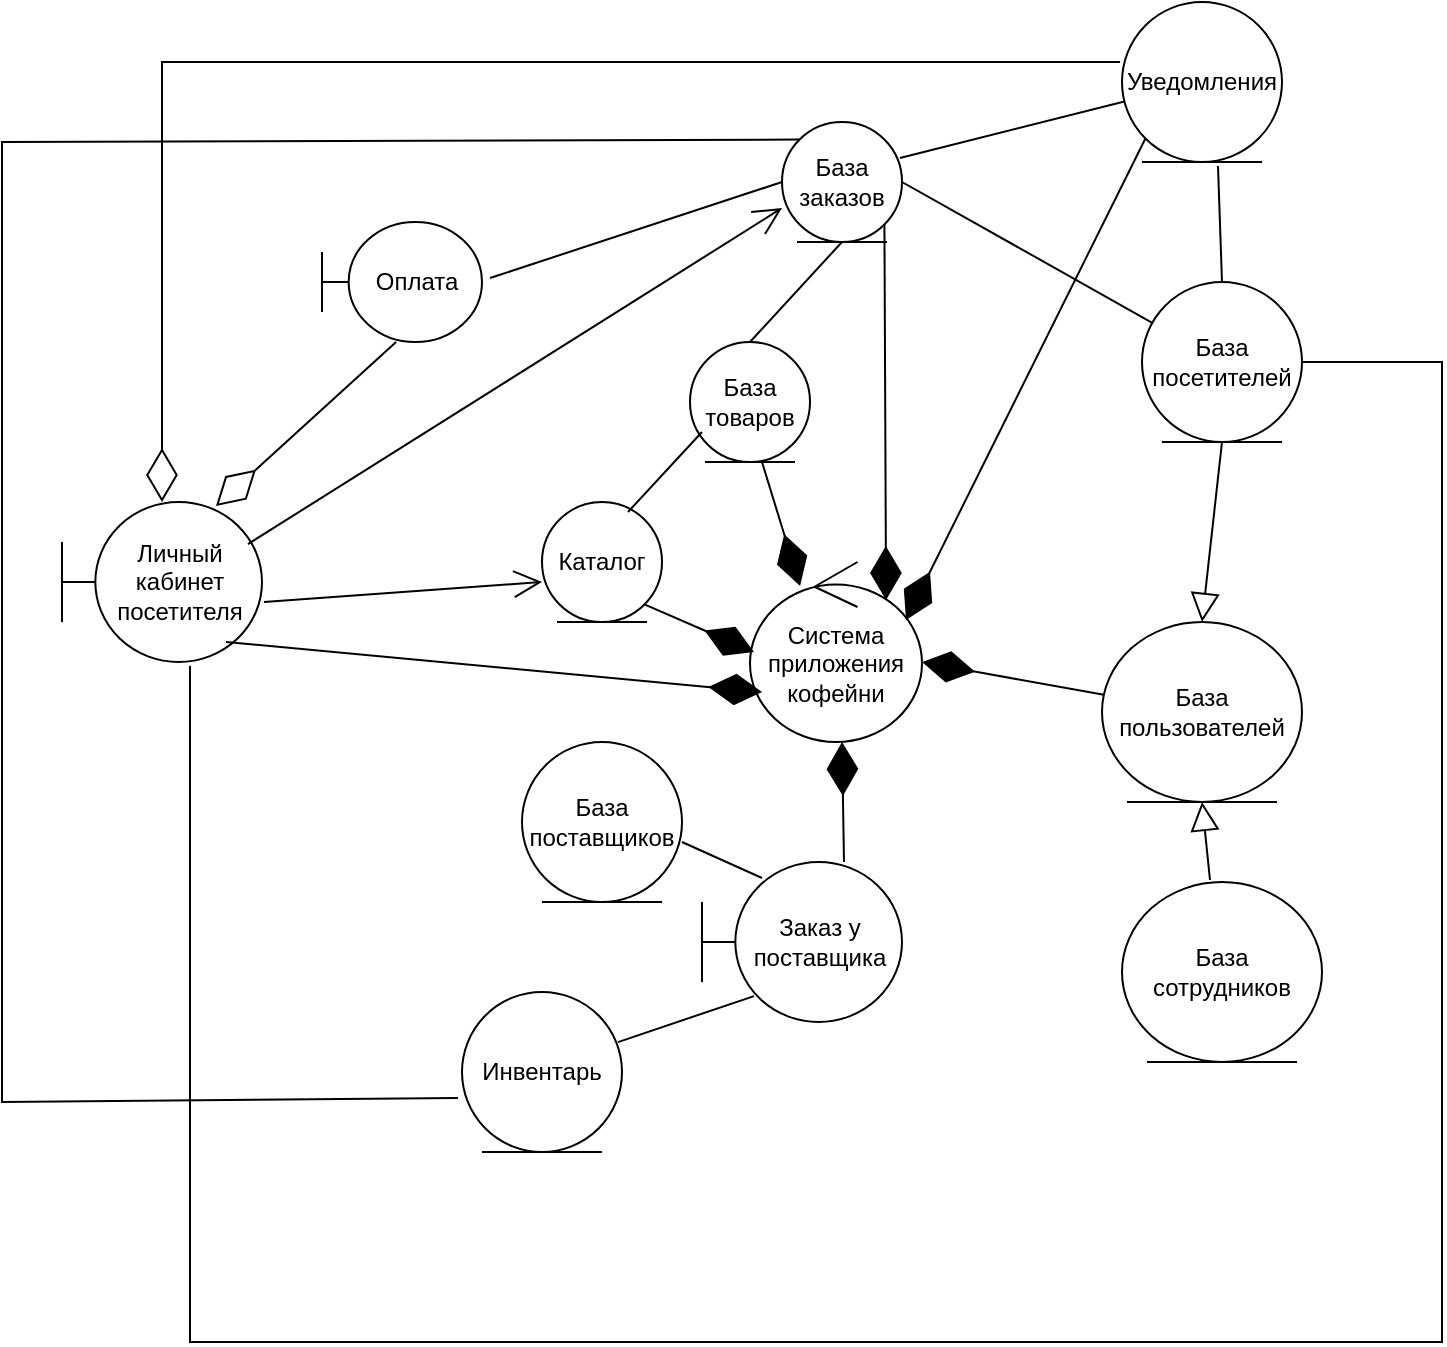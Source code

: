 <mxfile version="26.1.3">
  <diagram name="Страница — 1" id="Ll5KTZJikFJAcp68etaR">
    <mxGraphModel dx="712" dy="771" grid="1" gridSize="10" guides="1" tooltips="1" connect="1" arrows="1" fold="1" page="1" pageScale="1" pageWidth="827" pageHeight="1169" math="0" shadow="0">
      <root>
        <mxCell id="0" />
        <mxCell id="1" parent="0" />
        <mxCell id="-zhPnNDlGn2-ttYfR2xw-1" value="Оплата" style="shape=umlBoundary;whiteSpace=wrap;html=1;" vertex="1" parent="1">
          <mxGeometry x="200" y="200" width="80" height="60" as="geometry" />
        </mxCell>
        <mxCell id="-zhPnNDlGn2-ttYfR2xw-2" value="Личный кабинет посетителя" style="shape=umlBoundary;whiteSpace=wrap;html=1;" vertex="1" parent="1">
          <mxGeometry x="70" y="340" width="100" height="80" as="geometry" />
        </mxCell>
        <mxCell id="-zhPnNDlGn2-ttYfR2xw-3" value="Каталог" style="ellipse;shape=umlEntity;whiteSpace=wrap;html=1;" vertex="1" parent="1">
          <mxGeometry x="310" y="340" width="60" height="60" as="geometry" />
        </mxCell>
        <mxCell id="-zhPnNDlGn2-ttYfR2xw-4" value="База товаров" style="ellipse;shape=umlEntity;whiteSpace=wrap;html=1;" vertex="1" parent="1">
          <mxGeometry x="384" y="260" width="60" height="60" as="geometry" />
        </mxCell>
        <mxCell id="-zhPnNDlGn2-ttYfR2xw-5" value="База заказов" style="ellipse;shape=umlEntity;whiteSpace=wrap;html=1;" vertex="1" parent="1">
          <mxGeometry x="430" y="150" width="60" height="60" as="geometry" />
        </mxCell>
        <mxCell id="-zhPnNDlGn2-ttYfR2xw-6" value="База посетителей" style="ellipse;shape=umlEntity;whiteSpace=wrap;html=1;" vertex="1" parent="1">
          <mxGeometry x="610" y="230" width="80" height="80" as="geometry" />
        </mxCell>
        <mxCell id="-zhPnNDlGn2-ttYfR2xw-7" value="База пользователей" style="ellipse;shape=umlEntity;whiteSpace=wrap;html=1;" vertex="1" parent="1">
          <mxGeometry x="590" y="400" width="100" height="90" as="geometry" />
        </mxCell>
        <mxCell id="-zhPnNDlGn2-ttYfR2xw-8" value="База сотрудников" style="ellipse;shape=umlEntity;whiteSpace=wrap;html=1;" vertex="1" parent="1">
          <mxGeometry x="600" y="530" width="100" height="90" as="geometry" />
        </mxCell>
        <mxCell id="-zhPnNDlGn2-ttYfR2xw-9" value="Система приложения кофейни" style="ellipse;shape=umlControl;whiteSpace=wrap;html=1;" vertex="1" parent="1">
          <mxGeometry x="414" y="370" width="86" height="90" as="geometry" />
        </mxCell>
        <mxCell id="-zhPnNDlGn2-ttYfR2xw-11" value="" style="endArrow=diamondThin;endFill=0;endSize=24;html=1;rounded=0;exitX=0.463;exitY=1;exitDx=0;exitDy=0;exitPerimeter=0;entryX=0.77;entryY=0.025;entryDx=0;entryDy=0;entryPerimeter=0;" edge="1" parent="1" source="-zhPnNDlGn2-ttYfR2xw-1" target="-zhPnNDlGn2-ttYfR2xw-2">
          <mxGeometry width="160" relative="1" as="geometry">
            <mxPoint x="330" y="400" as="sourcePoint" />
            <mxPoint x="490" y="400" as="targetPoint" />
          </mxGeometry>
        </mxCell>
        <mxCell id="-zhPnNDlGn2-ttYfR2xw-13" value="" style="endArrow=none;html=1;rounded=0;exitX=1.05;exitY=0.467;exitDx=0;exitDy=0;exitPerimeter=0;entryX=0;entryY=0.5;entryDx=0;entryDy=0;" edge="1" parent="1" source="-zhPnNDlGn2-ttYfR2xw-1" target="-zhPnNDlGn2-ttYfR2xw-5">
          <mxGeometry width="50" height="50" relative="1" as="geometry">
            <mxPoint x="390" y="420" as="sourcePoint" />
            <mxPoint x="440" y="370" as="targetPoint" />
          </mxGeometry>
        </mxCell>
        <mxCell id="-zhPnNDlGn2-ttYfR2xw-16" value="" style="endArrow=none;html=1;rounded=0;entryX=0.5;entryY=1;entryDx=0;entryDy=0;exitX=0.5;exitY=0;exitDx=0;exitDy=0;" edge="1" parent="1" source="-zhPnNDlGn2-ttYfR2xw-4" target="-zhPnNDlGn2-ttYfR2xw-5">
          <mxGeometry width="50" height="50" relative="1" as="geometry">
            <mxPoint x="390" y="420" as="sourcePoint" />
            <mxPoint x="440" y="370" as="targetPoint" />
          </mxGeometry>
        </mxCell>
        <mxCell id="-zhPnNDlGn2-ttYfR2xw-17" value="" style="endArrow=none;html=1;rounded=0;entryX=0.1;entryY=0.75;entryDx=0;entryDy=0;entryPerimeter=0;exitX=0.717;exitY=0.083;exitDx=0;exitDy=0;exitPerimeter=0;" edge="1" parent="1" source="-zhPnNDlGn2-ttYfR2xw-3" target="-zhPnNDlGn2-ttYfR2xw-4">
          <mxGeometry width="50" height="50" relative="1" as="geometry">
            <mxPoint x="390" y="420" as="sourcePoint" />
            <mxPoint x="440" y="370" as="targetPoint" />
          </mxGeometry>
        </mxCell>
        <mxCell id="-zhPnNDlGn2-ttYfR2xw-19" value="" style="endArrow=diamondThin;endFill=1;endSize=24;html=1;rounded=0;exitX=1;exitY=1;exitDx=0;exitDy=0;entryX=0.023;entryY=0.5;entryDx=0;entryDy=0;entryPerimeter=0;" edge="1" parent="1" source="-zhPnNDlGn2-ttYfR2xw-3" target="-zhPnNDlGn2-ttYfR2xw-9">
          <mxGeometry width="160" relative="1" as="geometry">
            <mxPoint x="330" y="400" as="sourcePoint" />
            <mxPoint x="490" y="400" as="targetPoint" />
          </mxGeometry>
        </mxCell>
        <mxCell id="-zhPnNDlGn2-ttYfR2xw-20" value="" style="endArrow=diamondThin;endFill=1;endSize=24;html=1;rounded=0;exitX=0.6;exitY=1;exitDx=0;exitDy=0;exitPerimeter=0;entryX=0.291;entryY=0.133;entryDx=0;entryDy=0;entryPerimeter=0;" edge="1" parent="1" source="-zhPnNDlGn2-ttYfR2xw-4" target="-zhPnNDlGn2-ttYfR2xw-9">
          <mxGeometry width="160" relative="1" as="geometry">
            <mxPoint x="330" y="400" as="sourcePoint" />
            <mxPoint x="490" y="400" as="targetPoint" />
          </mxGeometry>
        </mxCell>
        <mxCell id="-zhPnNDlGn2-ttYfR2xw-21" value="" style="endArrow=diamondThin;endFill=1;endSize=24;html=1;rounded=0;exitX=1;exitY=1;exitDx=0;exitDy=0;entryX=0.791;entryY=0.211;entryDx=0;entryDy=0;entryPerimeter=0;" edge="1" parent="1" source="-zhPnNDlGn2-ttYfR2xw-5" target="-zhPnNDlGn2-ttYfR2xw-9">
          <mxGeometry width="160" relative="1" as="geometry">
            <mxPoint x="330" y="400" as="sourcePoint" />
            <mxPoint x="490" y="400" as="targetPoint" />
          </mxGeometry>
        </mxCell>
        <mxCell id="-zhPnNDlGn2-ttYfR2xw-22" value="" style="endArrow=diamondThin;endFill=1;endSize=24;html=1;rounded=0;entryX=1;entryY=0.556;entryDx=0;entryDy=0;entryPerimeter=0;" edge="1" parent="1" source="-zhPnNDlGn2-ttYfR2xw-7" target="-zhPnNDlGn2-ttYfR2xw-9">
          <mxGeometry width="160" relative="1" as="geometry">
            <mxPoint x="491" y="211" as="sourcePoint" />
            <mxPoint x="492" y="399" as="targetPoint" />
          </mxGeometry>
        </mxCell>
        <mxCell id="-zhPnNDlGn2-ttYfR2xw-23" value="" style="endArrow=none;html=1;rounded=0;entryX=1;entryY=0.5;entryDx=0;entryDy=0;" edge="1" parent="1" source="-zhPnNDlGn2-ttYfR2xw-6" target="-zhPnNDlGn2-ttYfR2xw-5">
          <mxGeometry width="50" height="50" relative="1" as="geometry">
            <mxPoint x="390" y="420" as="sourcePoint" />
            <mxPoint x="440" y="370" as="targetPoint" />
          </mxGeometry>
        </mxCell>
        <mxCell id="-zhPnNDlGn2-ttYfR2xw-24" value="" style="endArrow=none;html=1;rounded=0;exitX=0.64;exitY=1.025;exitDx=0;exitDy=0;exitPerimeter=0;" edge="1" parent="1" source="-zhPnNDlGn2-ttYfR2xw-2" target="-zhPnNDlGn2-ttYfR2xw-6">
          <mxGeometry width="50" height="50" relative="1" as="geometry">
            <mxPoint x="760" y="680" as="sourcePoint" />
            <mxPoint x="750" y="360" as="targetPoint" />
            <Array as="points">
              <mxPoint x="134" y="760" />
              <mxPoint x="440" y="760" />
              <mxPoint x="760" y="760" />
              <mxPoint x="760" y="270" />
            </Array>
          </mxGeometry>
        </mxCell>
        <mxCell id="-zhPnNDlGn2-ttYfR2xw-32" value="" style="endArrow=diamondThin;endFill=1;endSize=24;html=1;rounded=0;exitX=0.82;exitY=0.875;exitDx=0;exitDy=0;exitPerimeter=0;entryX=0.07;entryY=0.722;entryDx=0;entryDy=0;entryPerimeter=0;" edge="1" parent="1" source="-zhPnNDlGn2-ttYfR2xw-2" target="-zhPnNDlGn2-ttYfR2xw-9">
          <mxGeometry width="160" relative="1" as="geometry">
            <mxPoint x="340" y="400" as="sourcePoint" />
            <mxPoint x="500" y="400" as="targetPoint" />
          </mxGeometry>
        </mxCell>
        <mxCell id="-zhPnNDlGn2-ttYfR2xw-33" value="" style="endArrow=open;endFill=1;endSize=12;html=1;rounded=0;exitX=1.01;exitY=0.625;exitDx=0;exitDy=0;exitPerimeter=0;entryX=0;entryY=0.667;entryDx=0;entryDy=0;entryPerimeter=0;" edge="1" parent="1" source="-zhPnNDlGn2-ttYfR2xw-2" target="-zhPnNDlGn2-ttYfR2xw-3">
          <mxGeometry width="160" relative="1" as="geometry">
            <mxPoint x="340" y="400" as="sourcePoint" />
            <mxPoint x="500" y="400" as="targetPoint" />
          </mxGeometry>
        </mxCell>
        <mxCell id="-zhPnNDlGn2-ttYfR2xw-34" value="" style="endArrow=open;endFill=1;endSize=12;html=1;rounded=0;exitX=0.93;exitY=0.263;exitDx=0;exitDy=0;exitPerimeter=0;entryX=0;entryY=0.717;entryDx=0;entryDy=0;entryPerimeter=0;" edge="1" parent="1" source="-zhPnNDlGn2-ttYfR2xw-2" target="-zhPnNDlGn2-ttYfR2xw-5">
          <mxGeometry width="160" relative="1" as="geometry">
            <mxPoint x="181" y="400" as="sourcePoint" />
            <mxPoint x="320" y="390" as="targetPoint" />
          </mxGeometry>
        </mxCell>
        <mxCell id="-zhPnNDlGn2-ttYfR2xw-35" value="База поставщиков" style="ellipse;shape=umlEntity;whiteSpace=wrap;html=1;" vertex="1" parent="1">
          <mxGeometry x="300" y="460" width="80" height="80" as="geometry" />
        </mxCell>
        <mxCell id="-zhPnNDlGn2-ttYfR2xw-36" value="Заказ у поставщика" style="shape=umlBoundary;whiteSpace=wrap;html=1;" vertex="1" parent="1">
          <mxGeometry x="390" y="520" width="100" height="80" as="geometry" />
        </mxCell>
        <mxCell id="-zhPnNDlGn2-ttYfR2xw-37" value="" style="endArrow=none;html=1;rounded=0;exitX=1;exitY=0.625;exitDx=0;exitDy=0;exitPerimeter=0;entryX=0.3;entryY=0.1;entryDx=0;entryDy=0;entryPerimeter=0;" edge="1" parent="1" source="-zhPnNDlGn2-ttYfR2xw-35" target="-zhPnNDlGn2-ttYfR2xw-36">
          <mxGeometry width="50" height="50" relative="1" as="geometry">
            <mxPoint x="400" y="420" as="sourcePoint" />
            <mxPoint x="300" y="490" as="targetPoint" />
          </mxGeometry>
        </mxCell>
        <mxCell id="-zhPnNDlGn2-ttYfR2xw-38" value="" style="endArrow=diamondThin;endFill=1;endSize=24;html=1;rounded=0;exitX=0.71;exitY=0;exitDx=0;exitDy=0;exitPerimeter=0;entryX=0.535;entryY=1;entryDx=0;entryDy=0;entryPerimeter=0;" edge="1" parent="1" source="-zhPnNDlGn2-ttYfR2xw-36" target="-zhPnNDlGn2-ttYfR2xw-9">
          <mxGeometry width="160" relative="1" as="geometry">
            <mxPoint x="162" y="420" as="sourcePoint" />
            <mxPoint x="430" y="445" as="targetPoint" />
          </mxGeometry>
        </mxCell>
        <mxCell id="-zhPnNDlGn2-ttYfR2xw-40" value="" style="endArrow=block;endFill=0;endSize=12;html=1;rounded=0;exitX=0.44;exitY=-0.011;exitDx=0;exitDy=0;entryX=0.5;entryY=1;entryDx=0;entryDy=0;exitPerimeter=0;" edge="1" parent="1" source="-zhPnNDlGn2-ttYfR2xw-8" target="-zhPnNDlGn2-ttYfR2xw-7">
          <mxGeometry width="160" relative="1" as="geometry">
            <mxPoint x="640" y="340" as="sourcePoint" />
            <mxPoint x="690" y="390" as="targetPoint" />
            <Array as="points" />
          </mxGeometry>
        </mxCell>
        <mxCell id="-zhPnNDlGn2-ttYfR2xw-41" value="" style="endArrow=block;endFill=0;endSize=12;html=1;rounded=0;exitX=0.5;exitY=1;exitDx=0;exitDy=0;entryX=0.5;entryY=0;entryDx=0;entryDy=0;" edge="1" parent="1" source="-zhPnNDlGn2-ttYfR2xw-6" target="-zhPnNDlGn2-ttYfR2xw-7">
          <mxGeometry width="160" relative="1" as="geometry">
            <mxPoint x="560" y="510" as="sourcePoint" />
            <mxPoint x="615" y="487" as="targetPoint" />
          </mxGeometry>
        </mxCell>
        <mxCell id="-zhPnNDlGn2-ttYfR2xw-42" value="Уведомления" style="ellipse;shape=umlEntity;whiteSpace=wrap;html=1;" vertex="1" parent="1">
          <mxGeometry x="600" y="90" width="80" height="80" as="geometry" />
        </mxCell>
        <mxCell id="-zhPnNDlGn2-ttYfR2xw-43" value="" style="endArrow=none;html=1;rounded=0;entryX=0.983;entryY=0.3;entryDx=0;entryDy=0;entryPerimeter=0;" edge="1" parent="1" source="-zhPnNDlGn2-ttYfR2xw-42" target="-zhPnNDlGn2-ttYfR2xw-5">
          <mxGeometry width="50" height="50" relative="1" as="geometry">
            <mxPoint x="400" y="420" as="sourcePoint" />
            <mxPoint x="490" y="190" as="targetPoint" />
          </mxGeometry>
        </mxCell>
        <mxCell id="-zhPnNDlGn2-ttYfR2xw-44" value="" style="endArrow=none;html=1;rounded=0;entryX=0.5;entryY=0;entryDx=0;entryDy=0;exitX=0.6;exitY=1.025;exitDx=0;exitDy=0;exitPerimeter=0;" edge="1" parent="1" source="-zhPnNDlGn2-ttYfR2xw-42" target="-zhPnNDlGn2-ttYfR2xw-6">
          <mxGeometry width="50" height="50" relative="1" as="geometry">
            <mxPoint x="535" y="283" as="sourcePoint" />
            <mxPoint x="500" y="200" as="targetPoint" />
          </mxGeometry>
        </mxCell>
        <mxCell id="-zhPnNDlGn2-ttYfR2xw-45" value="" style="endArrow=diamondThin;endFill=0;endSize=24;html=1;rounded=0;exitX=-0.012;exitY=0.375;exitDx=0;exitDy=0;exitPerimeter=0;entryX=0.5;entryY=0;entryDx=0;entryDy=0;entryPerimeter=0;" edge="1" parent="1" source="-zhPnNDlGn2-ttYfR2xw-42" target="-zhPnNDlGn2-ttYfR2xw-2">
          <mxGeometry width="160" relative="1" as="geometry">
            <mxPoint x="247" y="270" as="sourcePoint" />
            <mxPoint x="157" y="352" as="targetPoint" />
            <Array as="points">
              <mxPoint x="120" y="120" />
            </Array>
          </mxGeometry>
        </mxCell>
        <mxCell id="-zhPnNDlGn2-ttYfR2xw-46" value="Инвентарь" style="ellipse;shape=umlEntity;whiteSpace=wrap;html=1;" vertex="1" parent="1">
          <mxGeometry x="270" y="585" width="80" height="80" as="geometry" />
        </mxCell>
        <mxCell id="-zhPnNDlGn2-ttYfR2xw-47" value="" style="endArrow=none;html=1;rounded=0;entryX=0;entryY=0;entryDx=0;entryDy=0;exitX=-0.025;exitY=0.663;exitDx=0;exitDy=0;exitPerimeter=0;" edge="1" parent="1" source="-zhPnNDlGn2-ttYfR2xw-46" target="-zhPnNDlGn2-ttYfR2xw-5">
          <mxGeometry width="50" height="50" relative="1" as="geometry">
            <mxPoint x="171" y="640" as="sourcePoint" />
            <mxPoint x="450" y="370" as="targetPoint" />
            <Array as="points">
              <mxPoint x="40" y="640" />
              <mxPoint x="40" y="160" />
            </Array>
          </mxGeometry>
        </mxCell>
        <mxCell id="-zhPnNDlGn2-ttYfR2xw-48" value="" style="endArrow=none;html=1;rounded=0;exitX=0.975;exitY=0.313;exitDx=0;exitDy=0;exitPerimeter=0;entryX=0.26;entryY=0.838;entryDx=0;entryDy=0;entryPerimeter=0;" edge="1" parent="1" source="-zhPnNDlGn2-ttYfR2xw-46" target="-zhPnNDlGn2-ttYfR2xw-36">
          <mxGeometry width="50" height="50" relative="1" as="geometry">
            <mxPoint x="350" y="510" as="sourcePoint" />
            <mxPoint x="400" y="460" as="targetPoint" />
          </mxGeometry>
        </mxCell>
        <mxCell id="-zhPnNDlGn2-ttYfR2xw-49" value="" style="endArrow=diamondThin;endFill=1;endSize=24;html=1;rounded=0;exitX=0;exitY=1;exitDx=0;exitDy=0;entryX=0.791;entryY=0.211;entryDx=0;entryDy=0;entryPerimeter=0;" edge="1" parent="1" source="-zhPnNDlGn2-ttYfR2xw-42">
          <mxGeometry width="160" relative="1" as="geometry">
            <mxPoint x="491" y="211" as="sourcePoint" />
            <mxPoint x="492" y="399" as="targetPoint" />
          </mxGeometry>
        </mxCell>
      </root>
    </mxGraphModel>
  </diagram>
</mxfile>
